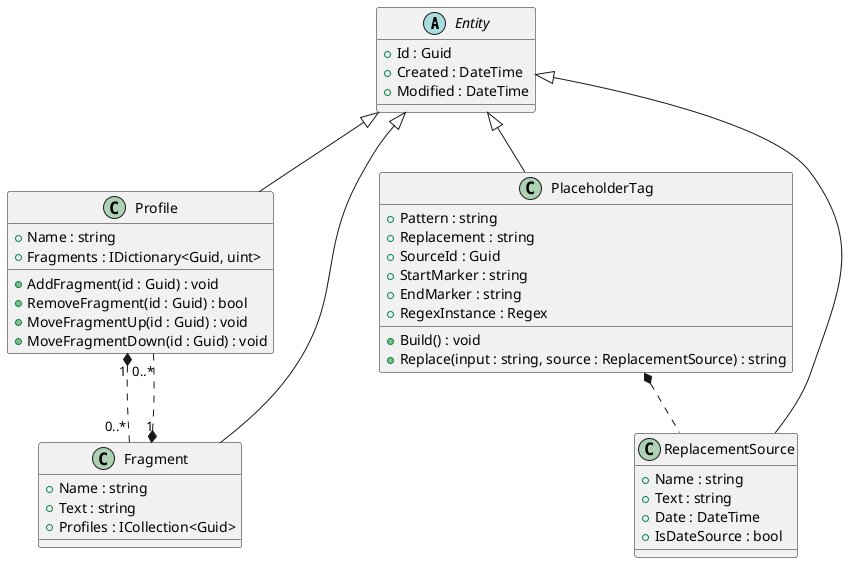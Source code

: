 @startuml

abstract class Entity {
    + Id : Guid
    + Created : DateTime
    + Modified : DateTime
}

class Profile {
    + Name : string
    + Fragments : IDictionary<Guid, uint>
    + AddFragment(id : Guid) : void
    + RemoveFragment(id : Guid) : bool
    + MoveFragmentUp(id : Guid) : void
    + MoveFragmentDown(id : Guid) : void
}

class Fragment {
    + Name : string
    + Text : string
    + Profiles : ICollection<Guid>
}

class PlaceholderTag {
    + Pattern : string
    + Replacement : string
    + SourceId : Guid
    + StartMarker : string
    + EndMarker : string
    + RegexInstance : Regex
    + Build() : void
    + Replace(input : string, source : ReplacementSource) : string
}

class ReplacementSource {
    + Name : string
    + Text : string
    + Date : DateTime
    + IsDateSource : bool
}

Entity <|-- Profile
Entity <|-- Fragment
Entity <|-- PlaceholderTag
Entity <|-- ReplacementSource

Profile "1" *.. "0..*" Fragment
Fragment "1" *.. "0..*" Profile
PlaceholderTag *.. ReplacementSource

@enduml